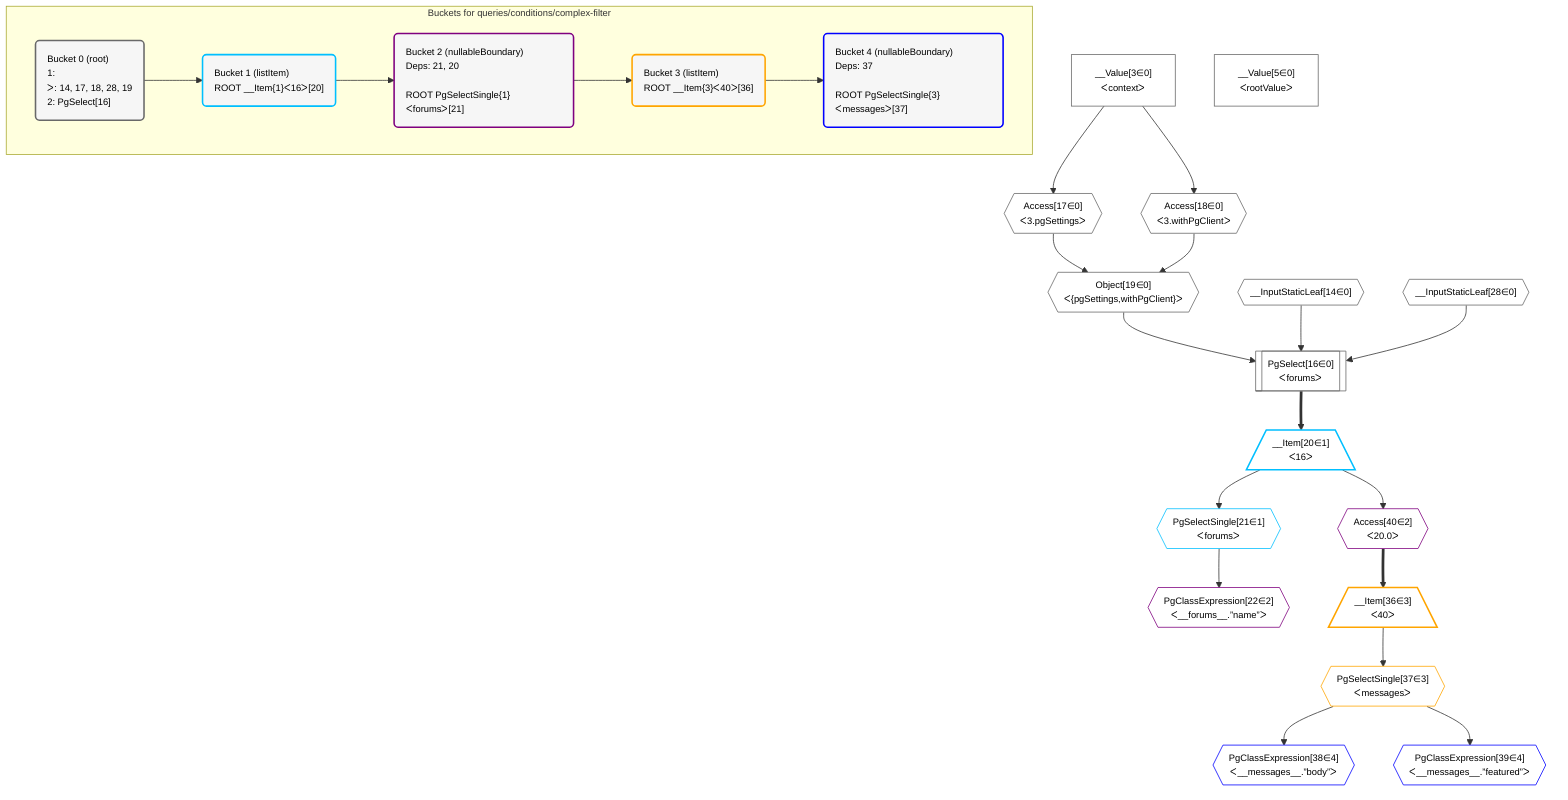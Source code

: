 %%{init: {'themeVariables': { 'fontSize': '12px'}}}%%
graph TD
    classDef path fill:#eee,stroke:#000,color:#000
    classDef plan fill:#fff,stroke-width:1px,color:#000
    classDef itemplan fill:#fff,stroke-width:2px,color:#000
    classDef unbatchedplan fill:#dff,stroke-width:1px,color:#000
    classDef sideeffectplan fill:#fcc,stroke-width:2px,color:#000
    classDef bucket fill:#f6f6f6,color:#000,stroke-width:2px,text-align:left


    %% define steps
    __Value3["__Value[3∈0]<br />ᐸcontextᐳ"]:::plan
    __Value5["__Value[5∈0]<br />ᐸrootValueᐳ"]:::plan
    __InputStaticLeaf14{{"__InputStaticLeaf[14∈0]"}}:::plan
    Access17{{"Access[17∈0]<br />ᐸ3.pgSettingsᐳ"}}:::plan
    Access18{{"Access[18∈0]<br />ᐸ3.withPgClientᐳ"}}:::plan
    Object19{{"Object[19∈0]<br />ᐸ{pgSettings,withPgClient}ᐳ"}}:::plan
    __InputStaticLeaf28{{"__InputStaticLeaf[28∈0]"}}:::plan
    PgSelect16[["PgSelect[16∈0]<br />ᐸforumsᐳ"]]:::plan
    __Item20[/"__Item[20∈1]<br />ᐸ16ᐳ"\]:::itemplan
    PgSelectSingle21{{"PgSelectSingle[21∈1]<br />ᐸforumsᐳ"}}:::plan
    PgClassExpression22{{"PgClassExpression[22∈2]<br />ᐸ__forums__.”name”ᐳ"}}:::plan
    Access40{{"Access[40∈2]<br />ᐸ20.0ᐳ"}}:::plan
    __Item36[/"__Item[36∈3]<br />ᐸ40ᐳ"\]:::itemplan
    PgSelectSingle37{{"PgSelectSingle[37∈3]<br />ᐸmessagesᐳ"}}:::plan
    PgClassExpression38{{"PgClassExpression[38∈4]<br />ᐸ__messages__.”body”ᐳ"}}:::plan
    PgClassExpression39{{"PgClassExpression[39∈4]<br />ᐸ__messages__.”featured”ᐳ"}}:::plan

    %% plan dependencies
    __Value3 --> Access17
    __Value3 --> Access18
    Access17 & Access18 --> Object19
    Object19 & __InputStaticLeaf14 & __InputStaticLeaf28 --> PgSelect16
    PgSelect16 ==> __Item20
    __Item20 --> PgSelectSingle21
    PgSelectSingle21 --> PgClassExpression22
    __Item20 --> Access40
    Access40 ==> __Item36
    __Item36 --> PgSelectSingle37
    PgSelectSingle37 --> PgClassExpression38
    PgSelectSingle37 --> PgClassExpression39

    subgraph "Buckets for queries/conditions/complex-filter"
    Bucket0("Bucket 0 (root)<br />1: <br />ᐳ: 14, 17, 18, 28, 19<br />2: PgSelect[16]"):::bucket
    classDef bucket0 stroke:#696969
    class Bucket0,__Value3,__Value5,__InputStaticLeaf14,PgSelect16,Access17,Access18,Object19,__InputStaticLeaf28 bucket0
    Bucket1("Bucket 1 (listItem)<br />ROOT __Item{1}ᐸ16ᐳ[20]"):::bucket
    classDef bucket1 stroke:#00bfff
    class Bucket1,__Item20,PgSelectSingle21 bucket1
    Bucket2("Bucket 2 (nullableBoundary)<br />Deps: 21, 20<br /><br />ROOT PgSelectSingle{1}ᐸforumsᐳ[21]"):::bucket
    classDef bucket2 stroke:#7f007f
    class Bucket2,PgClassExpression22,Access40 bucket2
    Bucket3("Bucket 3 (listItem)<br />ROOT __Item{3}ᐸ40ᐳ[36]"):::bucket
    classDef bucket3 stroke:#ffa500
    class Bucket3,__Item36,PgSelectSingle37 bucket3
    Bucket4("Bucket 4 (nullableBoundary)<br />Deps: 37<br /><br />ROOT PgSelectSingle{3}ᐸmessagesᐳ[37]"):::bucket
    classDef bucket4 stroke:#0000ff
    class Bucket4,PgClassExpression38,PgClassExpression39 bucket4
    Bucket0 --> Bucket1
    Bucket1 --> Bucket2
    Bucket2 --> Bucket3
    Bucket3 --> Bucket4
    end